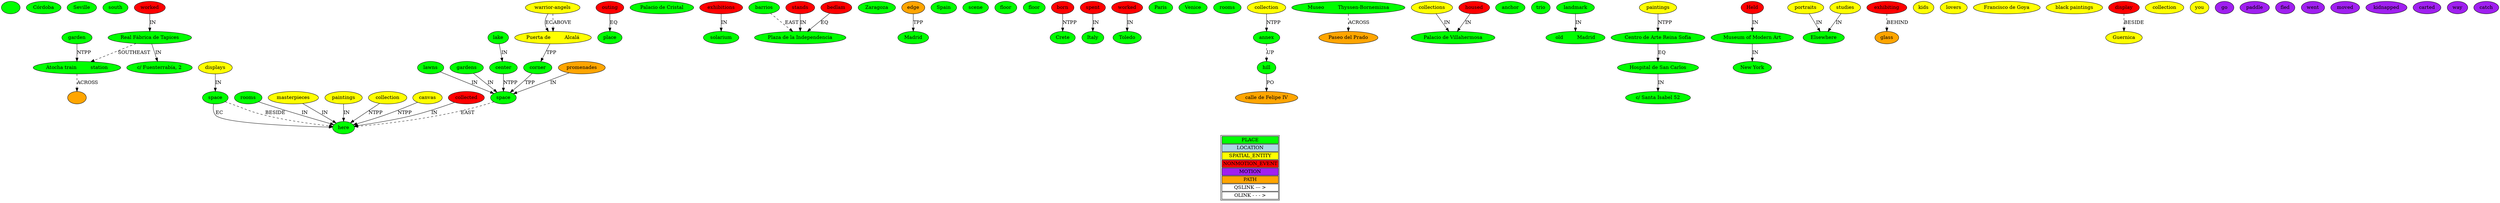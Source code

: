 // Highlights_of_the_Prado_Museum
digraph {
	pl26 [label="" fillcolor=green style=filled]
	pl49 [label="Córdoba" fillcolor=green style=filled]
	pl50 [label=Seville fillcolor=green style=filled]
	pl51 [label=south fillcolor=green style=filled]
	pl55 [label="Real Fábrica de Ta­pi­ces" fillcolor=green style=filled]
	pl57 [label="c/ Fuenterrabía, 2" fillcolor=green style=filled]
	pl62 [label=space fillcolor=green style=filled]
	pl66 [label=lawns fillcolor=green style=filled]
	pl67 [label=gardens fillcolor=green style=filled]
	pl68 [label=place fillcolor=green style=filled]
	pl69 [label=lake fillcolor=green style=filled]
	pl70 [label=center fillcolor=green style=filled]
	pl72 [label="Palacio de Cristal" fillcolor=green style=filled]
	pl74 [label=solarium fillcolor=green style=filled]
	pl75 [label=space fillcolor=green style=filled]
	pl79 [label=corner fillcolor=green style=filled]
	pl82 [label="Plaza de la Independencia" fillcolor=green style=filled]
	pl84 [label=barrios fillcolor=green style=filled]
	pl4 [label=Zaragoza fillcolor=green style=filled]
	pl5 [label=Madrid fillcolor=green style=filled]
	pl7 [label=Spain fillcolor=green style=filled]
	pl8 [label=scene fillcolor=green style=filled]
	pl9 [label=rooms fillcolor=green style=filled]
	pl11 [label=floor fillcolor=green style=filled]
	pl12 [label=floor fillcolor=green style=filled]
	pl14 [label=Crete fillcolor=green style=filled]
	pl15 [label=Italy fillcolor=green style=filled]
	pl16 [label=Toledo fillcolor=green style=filled]
	pl23 [label=Paris fillcolor=green style=filled]
	pl0 [label=here fillcolor=green style=filled]
	pl24 [label=Venice fillcolor=green style=filled]
	pl25 [label=rooms fillcolor=green style=filled]
	pl27 [label=annex fillcolor=green style=filled]
	pl30 [label=hill fillcolor=green style=filled]
	pl31 [label="Museo         Thyssen-Bor­nemizsa" fillcolor=green style=filled]
	pl33 [label="Palacio de Villahermosa" fillcolor=green style=filled]
	pl85 [label=anchor fillcolor=green style=filled]
	pl86 [label=trio fillcolor=green style=filled]
	pl35 [label=landmark fillcolor=green style=filled]
	pl36 [label="old         Madrid" fillcolor=green style=filled]
	pl37 [label="Hospital de San Carlos" fillcolor=green style=filled]
	pl38 [label="c/ Santa I­sa­bel 52" fillcolor=green style=filled]
	pl40 [label="Centro de Arte Reina Sofía" fillcolor=green style=filled]
	pl42 [label="Museum of Modern Art" fillcolor=green style=filled]
	pl43 [label="New York" fillcolor=green style=filled]
	pl46 [label="Atocha train         station" fillcolor=green style=filled]
	pl48 [label=garden fillcolor=green style=filled]
	pl1 [label=Elsewhere fillcolor=green style=filled]
	p0 [label="" fillcolor=orange style=filled]
	p4 [label=promenades fillcolor=orange style=filled]
	p5 [label="edge" fillcolor=orange style=filled]
	p1 [label="calle de Felipe IV" fillcolor=orange style=filled]
	p2 [label="Paseo del Prado" fillcolor=orange style=filled]
	p3 [label=glass fillcolor=orange style=filled]
	se2 [label=portraits fillcolor=yellow style=filled]
	se43 [label=studies fillcolor=yellow style=filled]
	se34 [label=kids fillcolor=yellow style=filled]
	se35 [label=lovers fillcolor=yellow style=filled]
	se36 [label=displays fillcolor=yellow style=filled]
	se37 [label="Puerta de         Al­ca­lá" fillcolor=yellow style=filled]
	se41 [label="warrior-angels" fillcolor=yellow style=filled]
	se3 [label="Francisco de Goya" fillcolor=yellow style=filled]
	se10 [label="black paintings" fillcolor=yellow style=filled]
	se13 [label=masterpieces fillcolor=yellow style=filled]
	se17 [label=paintings fillcolor=yellow style=filled]
	se20 [label=collection fillcolor=yellow style=filled]
	se0 [label=canvas fillcolor=yellow style=filled]
	se22 [label=collection fillcolor=yellow style=filled]
	se24 [label=collections fillcolor=yellow style=filled]
	se27 [label="Guer­nica" fillcolor=yellow style=filled]
	se29 [label=paintings fillcolor=yellow style=filled]
	se30 [label=collection fillcolor=yellow style=filled]
	se32 [label=you fillcolor=yellow style=filled]
	e8 [label=worked fillcolor=red style=filled]
	e9 [label=outing fillcolor=red style=filled]
	e10 [label=exhibitions fillcolor=red style=filled]
	e11 [label=stands fillcolor=red style=filled]
	e12 [label=bedlam fillcolor=red style=filled]
	e0 [label=collected fillcolor=red style=filled]
	e1 [label=born fillcolor=red style=filled]
	e2 [label=worked fillcolor=red style=filled]
	e3 [label=spent fillcolor=red style=filled]
	e4 [label=housed fillcolor=red style=filled]
	e5 [label=exhibiting fillcolor=red style=filled]
	e6 [label=Held fillcolor=red style=filled]
	e7 [label=display fillcolor=red style=filled]
	m7 [label=go fillcolor=purple style=filled]
	m8 [label=paddle fillcolor=purple style=filled]
	m1 [label=fled fillcolor=purple style=filled]
	m0 [label=went fillcolor=purple style=filled]
	m2 [label=moved fillcolor=purple style=filled]
	m3 [label=kidnapped fillcolor=purple style=filled]
	m4 [label=carted fillcolor=purple style=filled]
	m5 [label=way fillcolor=purple style=filled]
	m6 [label=catch fillcolor=purple style=filled]
	se0 -> pl0 [label=NTPP style=solid]
	se2 -> pl1 [label=IN style=solid]
	se43 -> pl1 [label=IN style=solid]
	e0 -> pl0 [label=IN style=solid]
	pl9 -> pl0 [label=IN style=solid]
	e1 -> pl14 [label=NTPP style=solid]
	e2 -> pl16 [label=IN style=solid]
	e3 -> pl15 [label=IN style=solid]
	se13 -> pl0 [label=IN style=solid]
	se17 -> pl0 [label=IN style=solid]
	se20 -> pl0 [label=NTPP style=solid]
	pl30 -> p1 [label=PO style=solid]
	se22 -> pl27 [label=NTPP style=solid]
	e4 -> pl33 [label=IN style=solid]
	se24 -> pl33 [label=IN style=solid]
	pl35 -> pl36 [label=IN style=solid]
	pl40 -> pl37 [label=EQ style=solid]
	e6 -> pl42 [label=IN style=solid]
	pl42 -> pl43 [label=IN style=solid]
	se29 -> pl40 [label=NTPP style=solid]
	pl48 -> pl46 [label=NTPP style=solid]
	pl37 -> pl38 [label=IN style=solid]
	pl55 -> pl57 [label=IN style=solid]
	e8 -> pl55 [label=IN style=solid]
	pl66 -> pl62 [label=IN style=solid]
	pl67 -> pl62 [label=IN style=solid]
	p4 -> pl62 [label=IN style=solid]
	e9 -> pl68 [label=EQ style=solid]
	pl69 -> pl70 [label=IN style=solid]
	pl70 -> pl62 [label=NTPP style=solid]
	e10 -> pl74 [label=IN style=solid]
	pl75 -> pl0 [label=EC style=solid]
	se36 -> pl75 [label=IN style=solid]
	se37 -> pl79 [label=TPP style=solid]
	pl79 -> pl62 [label=TPP style=solid]
	se41 -> se37 [label=EC style=solid]
	p5 -> pl5 [label=TPP style=solid]
	e11 -> pl82 [label=IN style=solid]
	e12 -> pl82 [label=EQ style=solid]
	pl31 -> p2 [label=ACROSS style=dashed]
	pl27 -> pl30 [label=UP style=dashed]
	pl46 -> p0 [label=ACROSS style=dashed]
	e7 -> se27 [label=BESIDE style=dashed]
	e5 -> p3 [label=BEHIND style=dashed]
	pl55 -> pl46 [label=SOUTHEAST style=dashed]
	pl62 -> pl0 [label=EAST style=dashed]
	pl75 -> pl0 [label=BESIDE style=dashed]
	se41 -> se37 [label=ABOVE style=dashed]
	pl84 -> pl82 [label=EAST style=dashed]
	label=<<TABLE><TR><TD BGCOLOR="green">PLACE</TD></TR><TR><TD BGCOLOR="lightblue">LOCATION</TD></TR><TR><TD BGCOLOR="yellow">SPATIAL_ENTITY</TD></TR><TR><TD BGCOLOR="red">NONMOTION_EVENT</TD></TR><TR><TD BGCOLOR="purple">MOTION</TD></TR><TR><TD BGCOLOR="orange">PATH</TD></TR><TR><TD>QSLINK --- &gt;</TD></TR><TR><TD>OLINK - - - &gt;</TD></TR></TABLE>>
}
